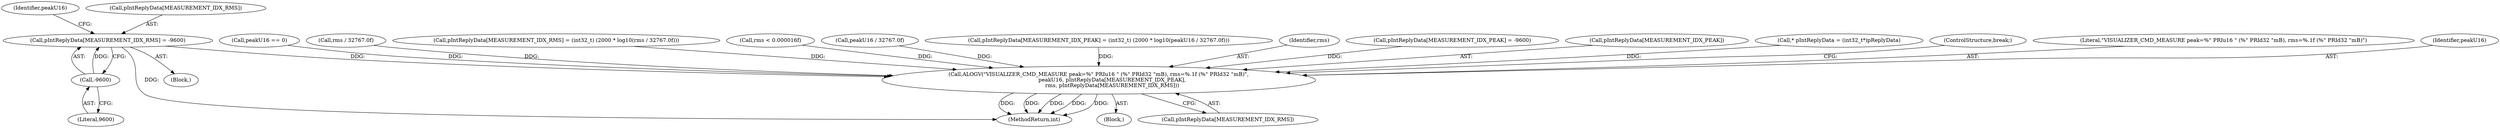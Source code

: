 digraph "0_Android_557bd7bfe6c4895faee09e46fc9b5304a956c8b7@array" {
"1000998" [label="(Call,pIntReplyData[MEASUREMENT_IDX_RMS] = -9600)"];
"1001002" [label="(Call,-9600)"];
"1001043" [label="(Call,ALOGV(\"VISUALIZER_CMD_MEASURE peak=%\" PRIu16 \" (%\" PRId32 \"mB), rms=%.1f (%\" PRId32 \"mB)\",\n                peakU16, pIntReplyData[MEASUREMENT_IDX_PEAK],\n                rms, pIntReplyData[MEASUREMENT_IDX_RMS]))"];
"1001019" [label="(Call,peakU16 == 0)"];
"1001020" [label="(Identifier,peakU16)"];
"1001015" [label="(Call,rms / 32767.0f)"];
"1000999" [label="(Call,pIntReplyData[MEASUREMENT_IDX_RMS])"];
"1001006" [label="(Call,pIntReplyData[MEASUREMENT_IDX_RMS] = (int32_t) (2000 * log10(rms / 32767.0f)))"];
"1000994" [label="(Call,rms < 0.000016f)"];
"1001040" [label="(Call,peakU16 / 32767.0f)"];
"1001031" [label="(Call,pIntReplyData[MEASUREMENT_IDX_PEAK] = (int32_t) (2000 * log10(peakU16 / 32767.0f)))"];
"1001049" [label="(Identifier,rms)"];
"1000997" [label="(Block,)"];
"1001050" [label="(Call,pIntReplyData[MEASUREMENT_IDX_RMS])"];
"1000998" [label="(Call,pIntReplyData[MEASUREMENT_IDX_RMS] = -9600)"];
"1001023" [label="(Call,pIntReplyData[MEASUREMENT_IDX_PEAK] = -9600)"];
"1001060" [label="(MethodReturn,int)"];
"1001046" [label="(Call,pIntReplyData[MEASUREMENT_IDX_PEAK])"];
"1000817" [label="(Block,)"];
"1000988" [label="(Call,* pIntReplyData = (int32_t*)pReplyData)"];
"1001003" [label="(Literal,9600)"];
"1001053" [label="(ControlStructure,break;)"];
"1001002" [label="(Call,-9600)"];
"1001044" [label="(Literal,\"VISUALIZER_CMD_MEASURE peak=%\" PRIu16 \" (%\" PRId32 \"mB), rms=%.1f (%\" PRId32 \"mB)\")"];
"1001043" [label="(Call,ALOGV(\"VISUALIZER_CMD_MEASURE peak=%\" PRIu16 \" (%\" PRId32 \"mB), rms=%.1f (%\" PRId32 \"mB)\",\n                peakU16, pIntReplyData[MEASUREMENT_IDX_PEAK],\n                rms, pIntReplyData[MEASUREMENT_IDX_RMS]))"];
"1001045" [label="(Identifier,peakU16)"];
"1000998" -> "1000997"  [label="AST: "];
"1000998" -> "1001002"  [label="CFG: "];
"1000999" -> "1000998"  [label="AST: "];
"1001002" -> "1000998"  [label="AST: "];
"1001020" -> "1000998"  [label="CFG: "];
"1000998" -> "1001060"  [label="DDG: "];
"1001002" -> "1000998"  [label="DDG: "];
"1000998" -> "1001043"  [label="DDG: "];
"1001002" -> "1001003"  [label="CFG: "];
"1001003" -> "1001002"  [label="AST: "];
"1001043" -> "1000817"  [label="AST: "];
"1001043" -> "1001050"  [label="CFG: "];
"1001044" -> "1001043"  [label="AST: "];
"1001045" -> "1001043"  [label="AST: "];
"1001046" -> "1001043"  [label="AST: "];
"1001049" -> "1001043"  [label="AST: "];
"1001050" -> "1001043"  [label="AST: "];
"1001053" -> "1001043"  [label="CFG: "];
"1001043" -> "1001060"  [label="DDG: "];
"1001043" -> "1001060"  [label="DDG: "];
"1001043" -> "1001060"  [label="DDG: "];
"1001043" -> "1001060"  [label="DDG: "];
"1001043" -> "1001060"  [label="DDG: "];
"1001040" -> "1001043"  [label="DDG: "];
"1001019" -> "1001043"  [label="DDG: "];
"1001023" -> "1001043"  [label="DDG: "];
"1000988" -> "1001043"  [label="DDG: "];
"1001031" -> "1001043"  [label="DDG: "];
"1001015" -> "1001043"  [label="DDG: "];
"1000994" -> "1001043"  [label="DDG: "];
"1001006" -> "1001043"  [label="DDG: "];
}
